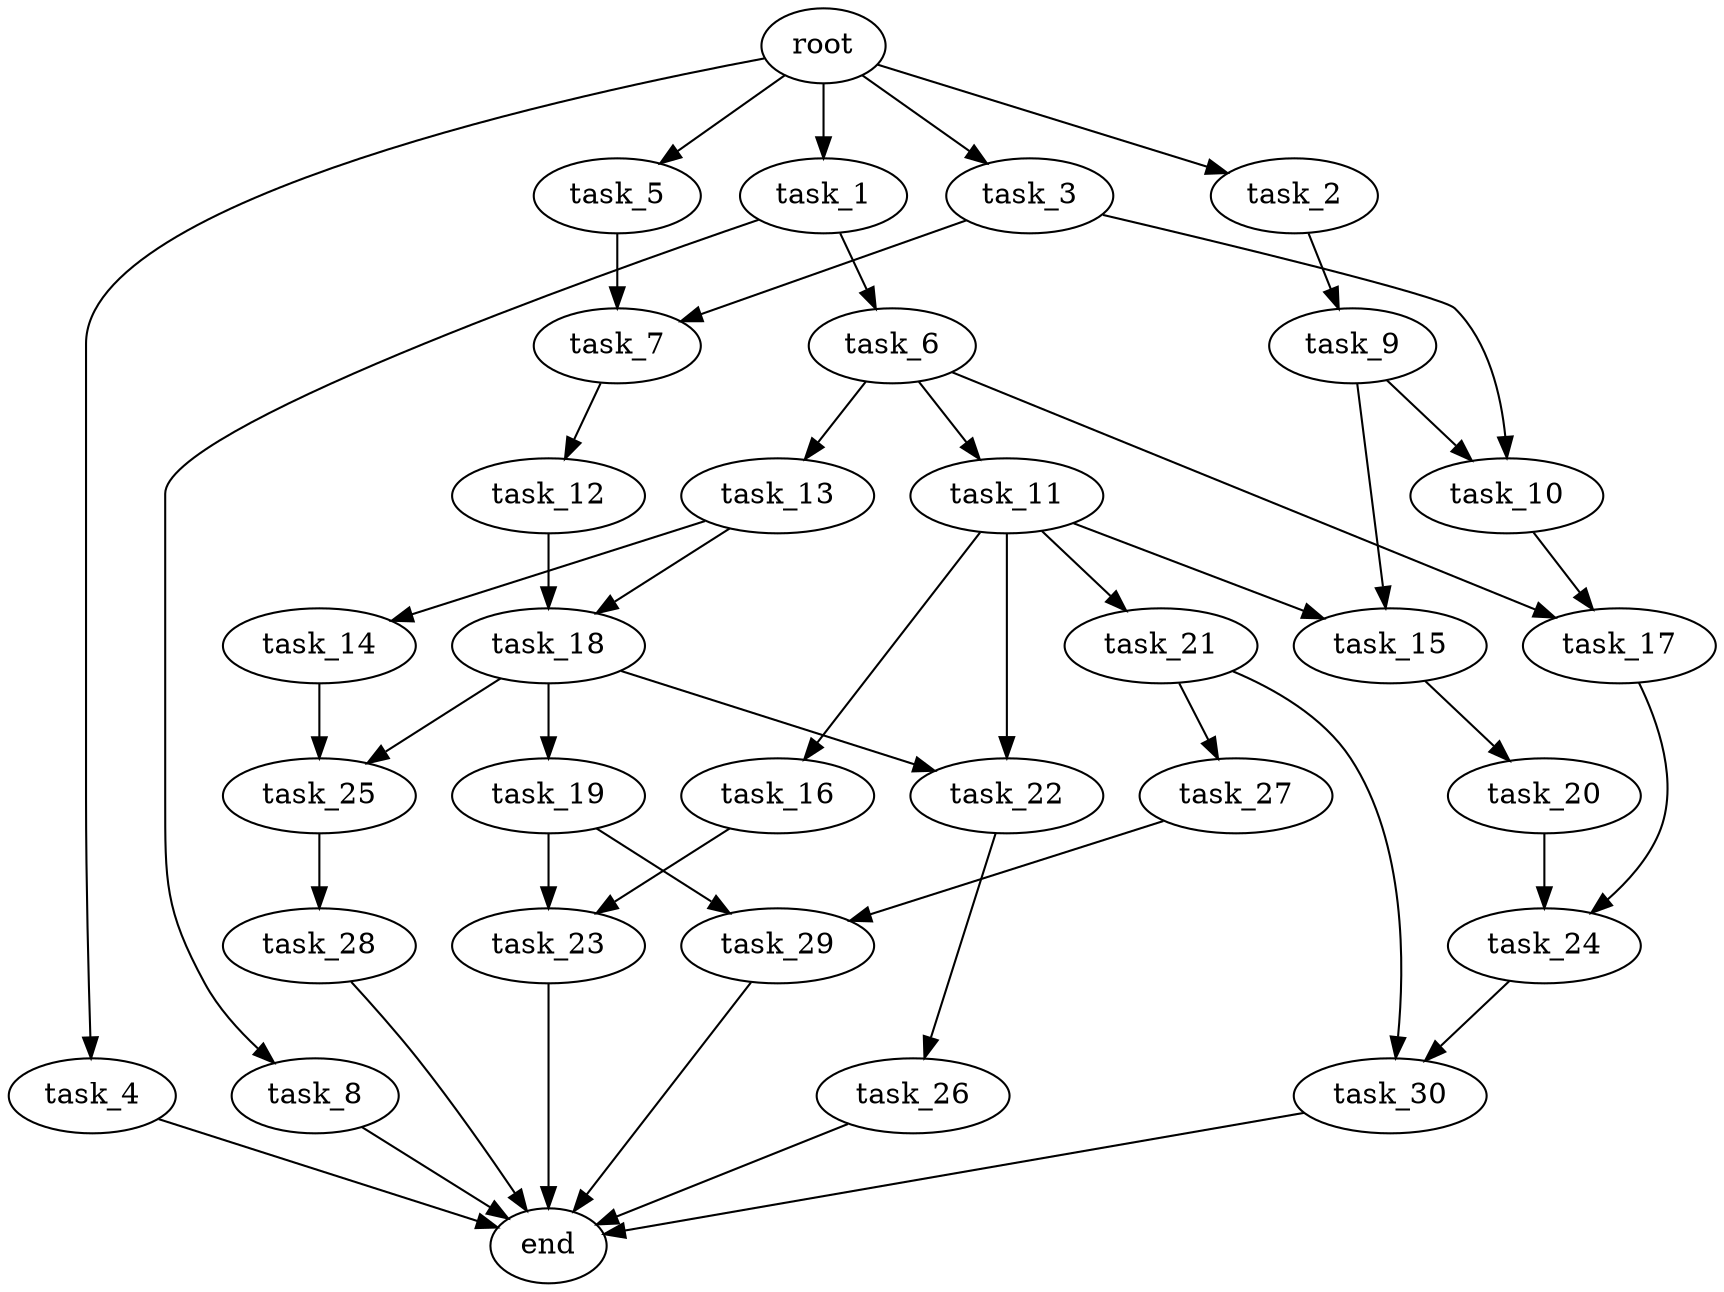 digraph G {
  root [size="0.000000e+00"];
  task_1 [size="1.798979e+10"];
  task_2 [size="3.189457e+10"];
  task_3 [size="2.190983e+10"];
  task_4 [size="8.957752e+10"];
  task_5 [size="7.785604e+10"];
  task_6 [size="5.868537e+09"];
  task_7 [size="9.915322e+10"];
  task_8 [size="5.294793e+10"];
  task_9 [size="7.668655e+10"];
  task_10 [size="9.996058e+10"];
  task_11 [size="9.739825e+10"];
  task_12 [size="1.002243e+10"];
  task_13 [size="6.568987e+10"];
  task_14 [size="2.666003e+10"];
  task_15 [size="8.163035e+10"];
  task_16 [size="9.172678e+10"];
  task_17 [size="5.600306e+09"];
  task_18 [size="9.963924e+10"];
  task_19 [size="2.194896e+10"];
  task_20 [size="8.465204e+10"];
  task_21 [size="7.974109e+10"];
  task_22 [size="3.548692e+10"];
  task_23 [size="8.392383e+10"];
  task_24 [size="8.452364e+10"];
  task_25 [size="1.761828e+10"];
  task_26 [size="5.925603e+10"];
  task_27 [size="8.062296e+10"];
  task_28 [size="6.976568e+10"];
  task_29 [size="9.139886e+10"];
  task_30 [size="2.830375e+09"];
  end [size="0.000000e+00"];

  root -> task_1 [size="1.000000e-12"];
  root -> task_2 [size="1.000000e-12"];
  root -> task_3 [size="1.000000e-12"];
  root -> task_4 [size="1.000000e-12"];
  root -> task_5 [size="1.000000e-12"];
  task_1 -> task_6 [size="5.868537e+07"];
  task_1 -> task_8 [size="5.294793e+08"];
  task_2 -> task_9 [size="7.668655e+08"];
  task_3 -> task_7 [size="4.957661e+08"];
  task_3 -> task_10 [size="4.998029e+08"];
  task_4 -> end [size="1.000000e-12"];
  task_5 -> task_7 [size="4.957661e+08"];
  task_6 -> task_11 [size="9.739825e+08"];
  task_6 -> task_13 [size="6.568987e+08"];
  task_6 -> task_17 [size="2.800153e+07"];
  task_7 -> task_12 [size="1.002243e+08"];
  task_8 -> end [size="1.000000e-12"];
  task_9 -> task_10 [size="4.998029e+08"];
  task_9 -> task_15 [size="4.081518e+08"];
  task_10 -> task_17 [size="2.800153e+07"];
  task_11 -> task_15 [size="4.081518e+08"];
  task_11 -> task_16 [size="9.172678e+08"];
  task_11 -> task_21 [size="7.974109e+08"];
  task_11 -> task_22 [size="1.774346e+08"];
  task_12 -> task_18 [size="4.981962e+08"];
  task_13 -> task_14 [size="2.666003e+08"];
  task_13 -> task_18 [size="4.981962e+08"];
  task_14 -> task_25 [size="8.809138e+07"];
  task_15 -> task_20 [size="8.465204e+08"];
  task_16 -> task_23 [size="4.196192e+08"];
  task_17 -> task_24 [size="4.226182e+08"];
  task_18 -> task_19 [size="2.194896e+08"];
  task_18 -> task_22 [size="1.774346e+08"];
  task_18 -> task_25 [size="8.809138e+07"];
  task_19 -> task_23 [size="4.196192e+08"];
  task_19 -> task_29 [size="4.569943e+08"];
  task_20 -> task_24 [size="4.226182e+08"];
  task_21 -> task_27 [size="8.062296e+08"];
  task_21 -> task_30 [size="1.415187e+07"];
  task_22 -> task_26 [size="5.925603e+08"];
  task_23 -> end [size="1.000000e-12"];
  task_24 -> task_30 [size="1.415187e+07"];
  task_25 -> task_28 [size="6.976568e+08"];
  task_26 -> end [size="1.000000e-12"];
  task_27 -> task_29 [size="4.569943e+08"];
  task_28 -> end [size="1.000000e-12"];
  task_29 -> end [size="1.000000e-12"];
  task_30 -> end [size="1.000000e-12"];
}
